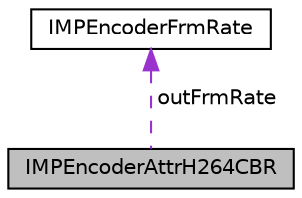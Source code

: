 digraph "IMPEncoderAttrH264CBR"
{
  edge [fontname="Helvetica",fontsize="10",labelfontname="Helvetica",labelfontsize="10"];
  node [fontname="Helvetica",fontsize="10",shape=record];
  Node1 [label="IMPEncoderAttrH264CBR",height=0.2,width=0.4,color="black", fillcolor="grey75", style="filled", fontcolor="black"];
  Node2 -> Node1 [dir="back",color="darkorchid3",fontsize="10",style="dashed",label=" outFrmRate" ,fontname="Helvetica"];
  Node2 [label="IMPEncoderFrmRate",height=0.2,width=0.4,color="black", fillcolor="white", style="filled",URL="$structIMPEncoderFrmRate.html"];
}
